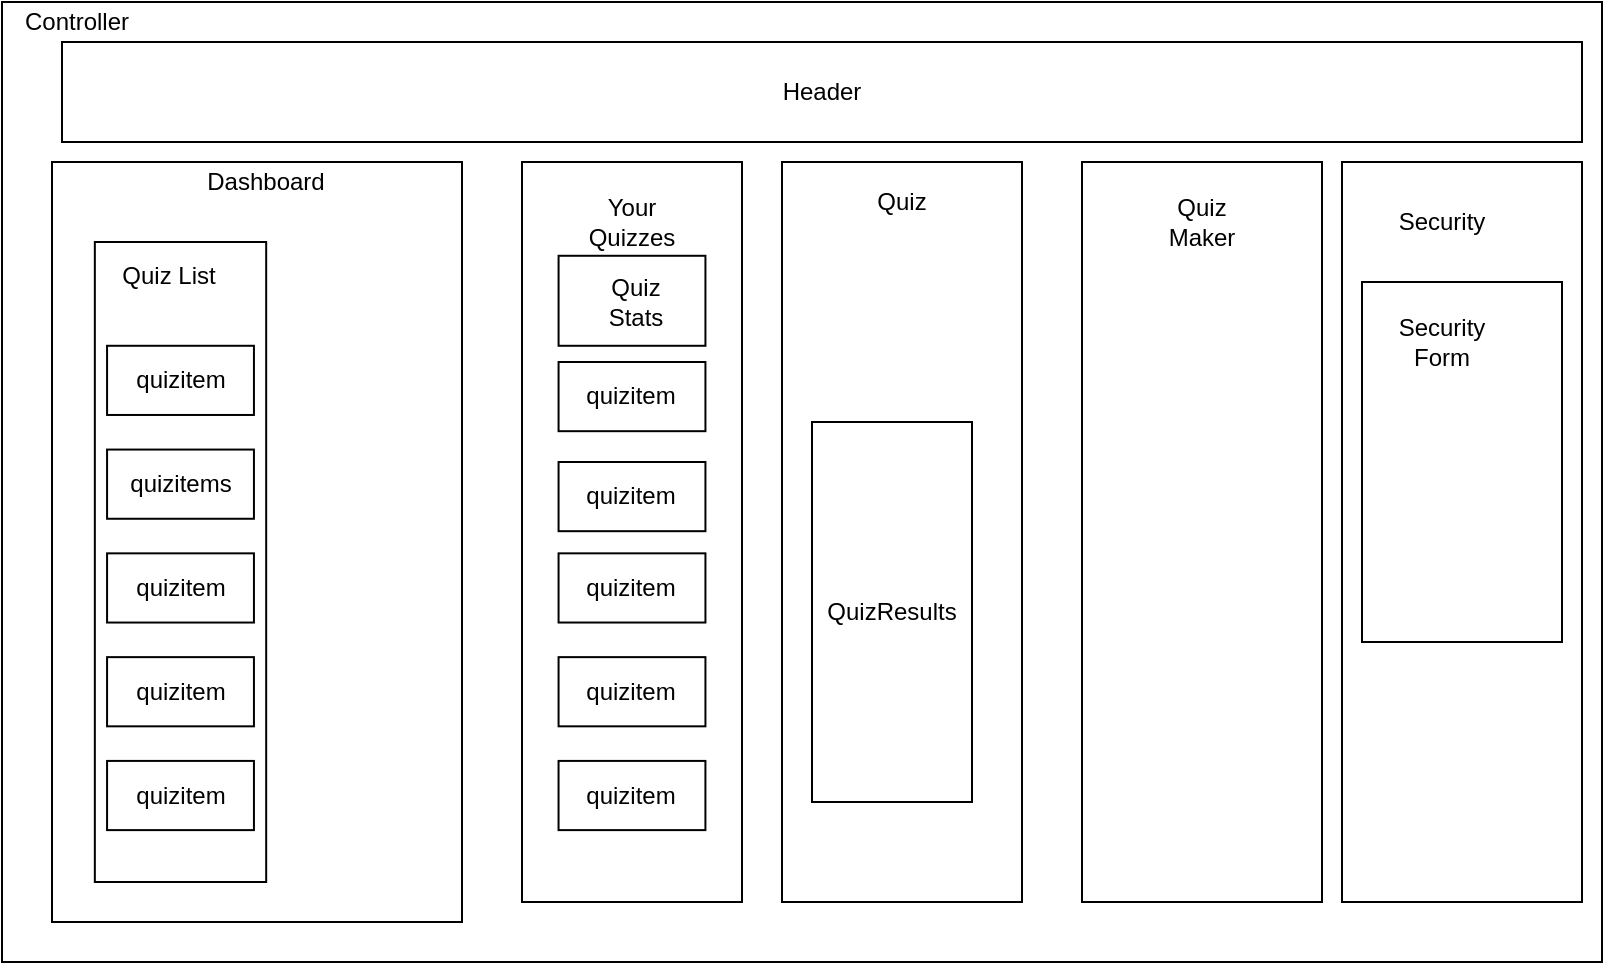 <mxfile version="14.8.0" type="github">
  <diagram id="U5crEyMKDy2htWtxY-od" name="Page-1">
    <mxGraphModel dx="1102" dy="582" grid="1" gridSize="10" guides="1" tooltips="1" connect="1" arrows="1" fold="1" page="1" pageScale="1" pageWidth="850" pageHeight="1100" math="0" shadow="0">
      <root>
        <mxCell id="0" />
        <mxCell id="1" parent="0" />
        <mxCell id="PUbpo0mT-dT6CF3Mdy4J-1" value="" style="rounded=0;whiteSpace=wrap;html=1;" parent="1" vertex="1">
          <mxGeometry x="140" y="90" width="240" height="450" as="geometry" />
        </mxCell>
        <mxCell id="3uk7x3UCbjoA1QLGwPrC-1" value="" style="rounded=0;whiteSpace=wrap;html=1;" parent="1" vertex="1">
          <mxGeometry x="20" y="80" width="800" height="480" as="geometry" />
        </mxCell>
        <mxCell id="3uk7x3UCbjoA1QLGwPrC-10" value="" style="rounded=0;whiteSpace=wrap;html=1;" parent="1" vertex="1">
          <mxGeometry x="560" y="160" width="120" height="370" as="geometry" />
        </mxCell>
        <mxCell id="3uk7x3UCbjoA1QLGwPrC-12" value="" style="rounded=0;whiteSpace=wrap;html=1;" parent="1" vertex="1">
          <mxGeometry x="410" y="160" width="120" height="370" as="geometry" />
        </mxCell>
        <mxCell id="3uk7x3UCbjoA1QLGwPrC-13" value="Quiz Maker" style="text;html=1;strokeColor=none;fillColor=none;align=center;verticalAlign=middle;whiteSpace=wrap;rounded=0;" parent="1" vertex="1">
          <mxGeometry x="600" y="180" width="40" height="20" as="geometry" />
        </mxCell>
        <mxCell id="3uk7x3UCbjoA1QLGwPrC-15" value="QuizResults" style="rounded=0;whiteSpace=wrap;html=1;" parent="1" vertex="1">
          <mxGeometry x="425" y="290" width="80" height="190" as="geometry" />
        </mxCell>
        <mxCell id="PUbpo0mT-dT6CF3Mdy4J-2" value="Controller" style="text;html=1;strokeColor=none;fillColor=none;align=center;verticalAlign=middle;whiteSpace=wrap;rounded=0;" parent="1" vertex="1">
          <mxGeometry x="35" y="80" width="45" height="20" as="geometry" />
        </mxCell>
        <mxCell id="PUbpo0mT-dT6CF3Mdy4J-9" value="Quiz" style="text;html=1;strokeColor=none;fillColor=none;align=center;verticalAlign=middle;whiteSpace=wrap;rounded=0;" parent="1" vertex="1">
          <mxGeometry x="450" y="170" width="40" height="20" as="geometry" />
        </mxCell>
        <mxCell id="PUbpo0mT-dT6CF3Mdy4J-11" value="" style="rounded=0;whiteSpace=wrap;html=1;" parent="1" vertex="1">
          <mxGeometry x="690" y="160" width="120" height="370" as="geometry" />
        </mxCell>
        <mxCell id="PUbpo0mT-dT6CF3Mdy4J-13" value="Security" style="text;html=1;strokeColor=none;fillColor=none;align=center;verticalAlign=middle;whiteSpace=wrap;rounded=0;" parent="1" vertex="1">
          <mxGeometry x="720" y="180" width="40" height="20" as="geometry" />
        </mxCell>
        <mxCell id="PUbpo0mT-dT6CF3Mdy4J-15" value="" style="rounded=0;whiteSpace=wrap;html=1;" parent="1" vertex="1">
          <mxGeometry x="700" y="220" width="100" height="180" as="geometry" />
        </mxCell>
        <mxCell id="PUbpo0mT-dT6CF3Mdy4J-17" value="Security Form" style="text;html=1;strokeColor=none;fillColor=none;align=center;verticalAlign=middle;whiteSpace=wrap;rounded=0;" parent="1" vertex="1">
          <mxGeometry x="720" y="240" width="40" height="20" as="geometry" />
        </mxCell>
        <mxCell id="PUbpo0mT-dT6CF3Mdy4J-19" value="Header" style="rounded=0;whiteSpace=wrap;html=1;" parent="1" vertex="1">
          <mxGeometry x="50" y="100" width="760" height="50" as="geometry" />
        </mxCell>
        <mxCell id="PUbpo0mT-dT6CF3Mdy4J-3" value="" style="rounded=0;whiteSpace=wrap;html=1;" parent="1" vertex="1">
          <mxGeometry x="45" y="160" width="205" height="380" as="geometry" />
        </mxCell>
        <mxCell id="PUbpo0mT-dT6CF3Mdy4J-5" value="Dashboard" style="text;html=1;strokeColor=none;fillColor=none;align=center;verticalAlign=middle;whiteSpace=wrap;rounded=0;" parent="1" vertex="1">
          <mxGeometry x="139.851" y="160" width="24.478" height="20" as="geometry" />
        </mxCell>
        <mxCell id="htfQ2lum7yl-LuEjgXnG-2" value="" style="rounded=0;whiteSpace=wrap;html=1;" parent="1" vertex="1">
          <mxGeometry x="280" y="160" width="110" height="370" as="geometry" />
        </mxCell>
        <mxCell id="htfQ2lum7yl-LuEjgXnG-3" value="Your Quizzes" style="text;html=1;strokeColor=none;fillColor=none;align=center;verticalAlign=middle;whiteSpace=wrap;rounded=0;" parent="1" vertex="1">
          <mxGeometry x="322.757" y="180" width="24.478" height="20" as="geometry" />
        </mxCell>
        <mxCell id="3uk7x3UCbjoA1QLGwPrC-2" value="" style="rounded=0;whiteSpace=wrap;html=1;" parent="1" vertex="1">
          <mxGeometry x="66.418" y="200" width="85.672" height="320" as="geometry" />
        </mxCell>
        <mxCell id="3uk7x3UCbjoA1QLGwPrC-3" value="Quiz List" style="text;html=1;strokeColor=none;fillColor=none;align=center;verticalAlign=middle;whiteSpace=wrap;rounded=0;" parent="1" vertex="1">
          <mxGeometry x="78.657" y="208.649" width="48.955" height="17.297" as="geometry" />
        </mxCell>
        <mxCell id="3uk7x3UCbjoA1QLGwPrC-4" value="quizitem" style="rounded=0;whiteSpace=wrap;html=1;" parent="1" vertex="1">
          <mxGeometry x="72.537" y="251.892" width="73.433" height="34.595" as="geometry" />
        </mxCell>
        <mxCell id="3uk7x3UCbjoA1QLGwPrC-5" value="quizitems" style="rounded=0;whiteSpace=wrap;html=1;" parent="1" vertex="1">
          <mxGeometry x="72.537" y="303.784" width="73.433" height="34.595" as="geometry" />
        </mxCell>
        <mxCell id="3uk7x3UCbjoA1QLGwPrC-6" value="quizitem" style="rounded=0;whiteSpace=wrap;html=1;" parent="1" vertex="1">
          <mxGeometry x="72.537" y="355.676" width="73.433" height="34.595" as="geometry" />
        </mxCell>
        <mxCell id="3uk7x3UCbjoA1QLGwPrC-7" value="quizitem" style="rounded=0;whiteSpace=wrap;html=1;" parent="1" vertex="1">
          <mxGeometry x="72.537" y="407.568" width="73.433" height="34.595" as="geometry" />
        </mxCell>
        <mxCell id="3uk7x3UCbjoA1QLGwPrC-8" value="quizitem" style="rounded=0;whiteSpace=wrap;html=1;" parent="1" vertex="1">
          <mxGeometry x="72.537" y="459.459" width="73.433" height="34.595" as="geometry" />
        </mxCell>
        <mxCell id="yOMpdm6TOZvl9S2Lb1wt-11" value="quizitem" style="rounded=0;whiteSpace=wrap;html=1;" vertex="1" parent="1">
          <mxGeometry x="298.287" y="260.002" width="73.433" height="34.595" as="geometry" />
        </mxCell>
        <mxCell id="yOMpdm6TOZvl9S2Lb1wt-12" value="quizitem" style="rounded=0;whiteSpace=wrap;html=1;" vertex="1" parent="1">
          <mxGeometry x="298.287" y="310.002" width="73.433" height="34.595" as="geometry" />
        </mxCell>
        <mxCell id="yOMpdm6TOZvl9S2Lb1wt-13" value="quizitem" style="rounded=0;whiteSpace=wrap;html=1;" vertex="1" parent="1">
          <mxGeometry x="298.287" y="355.672" width="73.433" height="34.595" as="geometry" />
        </mxCell>
        <mxCell id="yOMpdm6TOZvl9S2Lb1wt-14" value="quizitem" style="rounded=0;whiteSpace=wrap;html=1;" vertex="1" parent="1">
          <mxGeometry x="298.287" y="407.572" width="73.433" height="34.595" as="geometry" />
        </mxCell>
        <mxCell id="yOMpdm6TOZvl9S2Lb1wt-15" value="quizitem" style="rounded=0;whiteSpace=wrap;html=1;" vertex="1" parent="1">
          <mxGeometry x="298.277" y="459.462" width="73.433" height="34.595" as="geometry" />
        </mxCell>
        <mxCell id="PUbpo0mT-dT6CF3Mdy4J-7" value="" style="rounded=0;whiteSpace=wrap;html=1;" parent="1" vertex="1">
          <mxGeometry x="298.29" y="206.89" width="73.43" height="45" as="geometry" />
        </mxCell>
        <mxCell id="PUbpo0mT-dT6CF3Mdy4J-8" value="Quiz Stats" style="text;html=1;strokeColor=none;fillColor=none;align=center;verticalAlign=middle;whiteSpace=wrap;rounded=0;" parent="1" vertex="1">
          <mxGeometry x="322.76" y="220" width="27.54" height="20" as="geometry" />
        </mxCell>
      </root>
    </mxGraphModel>
  </diagram>
</mxfile>
